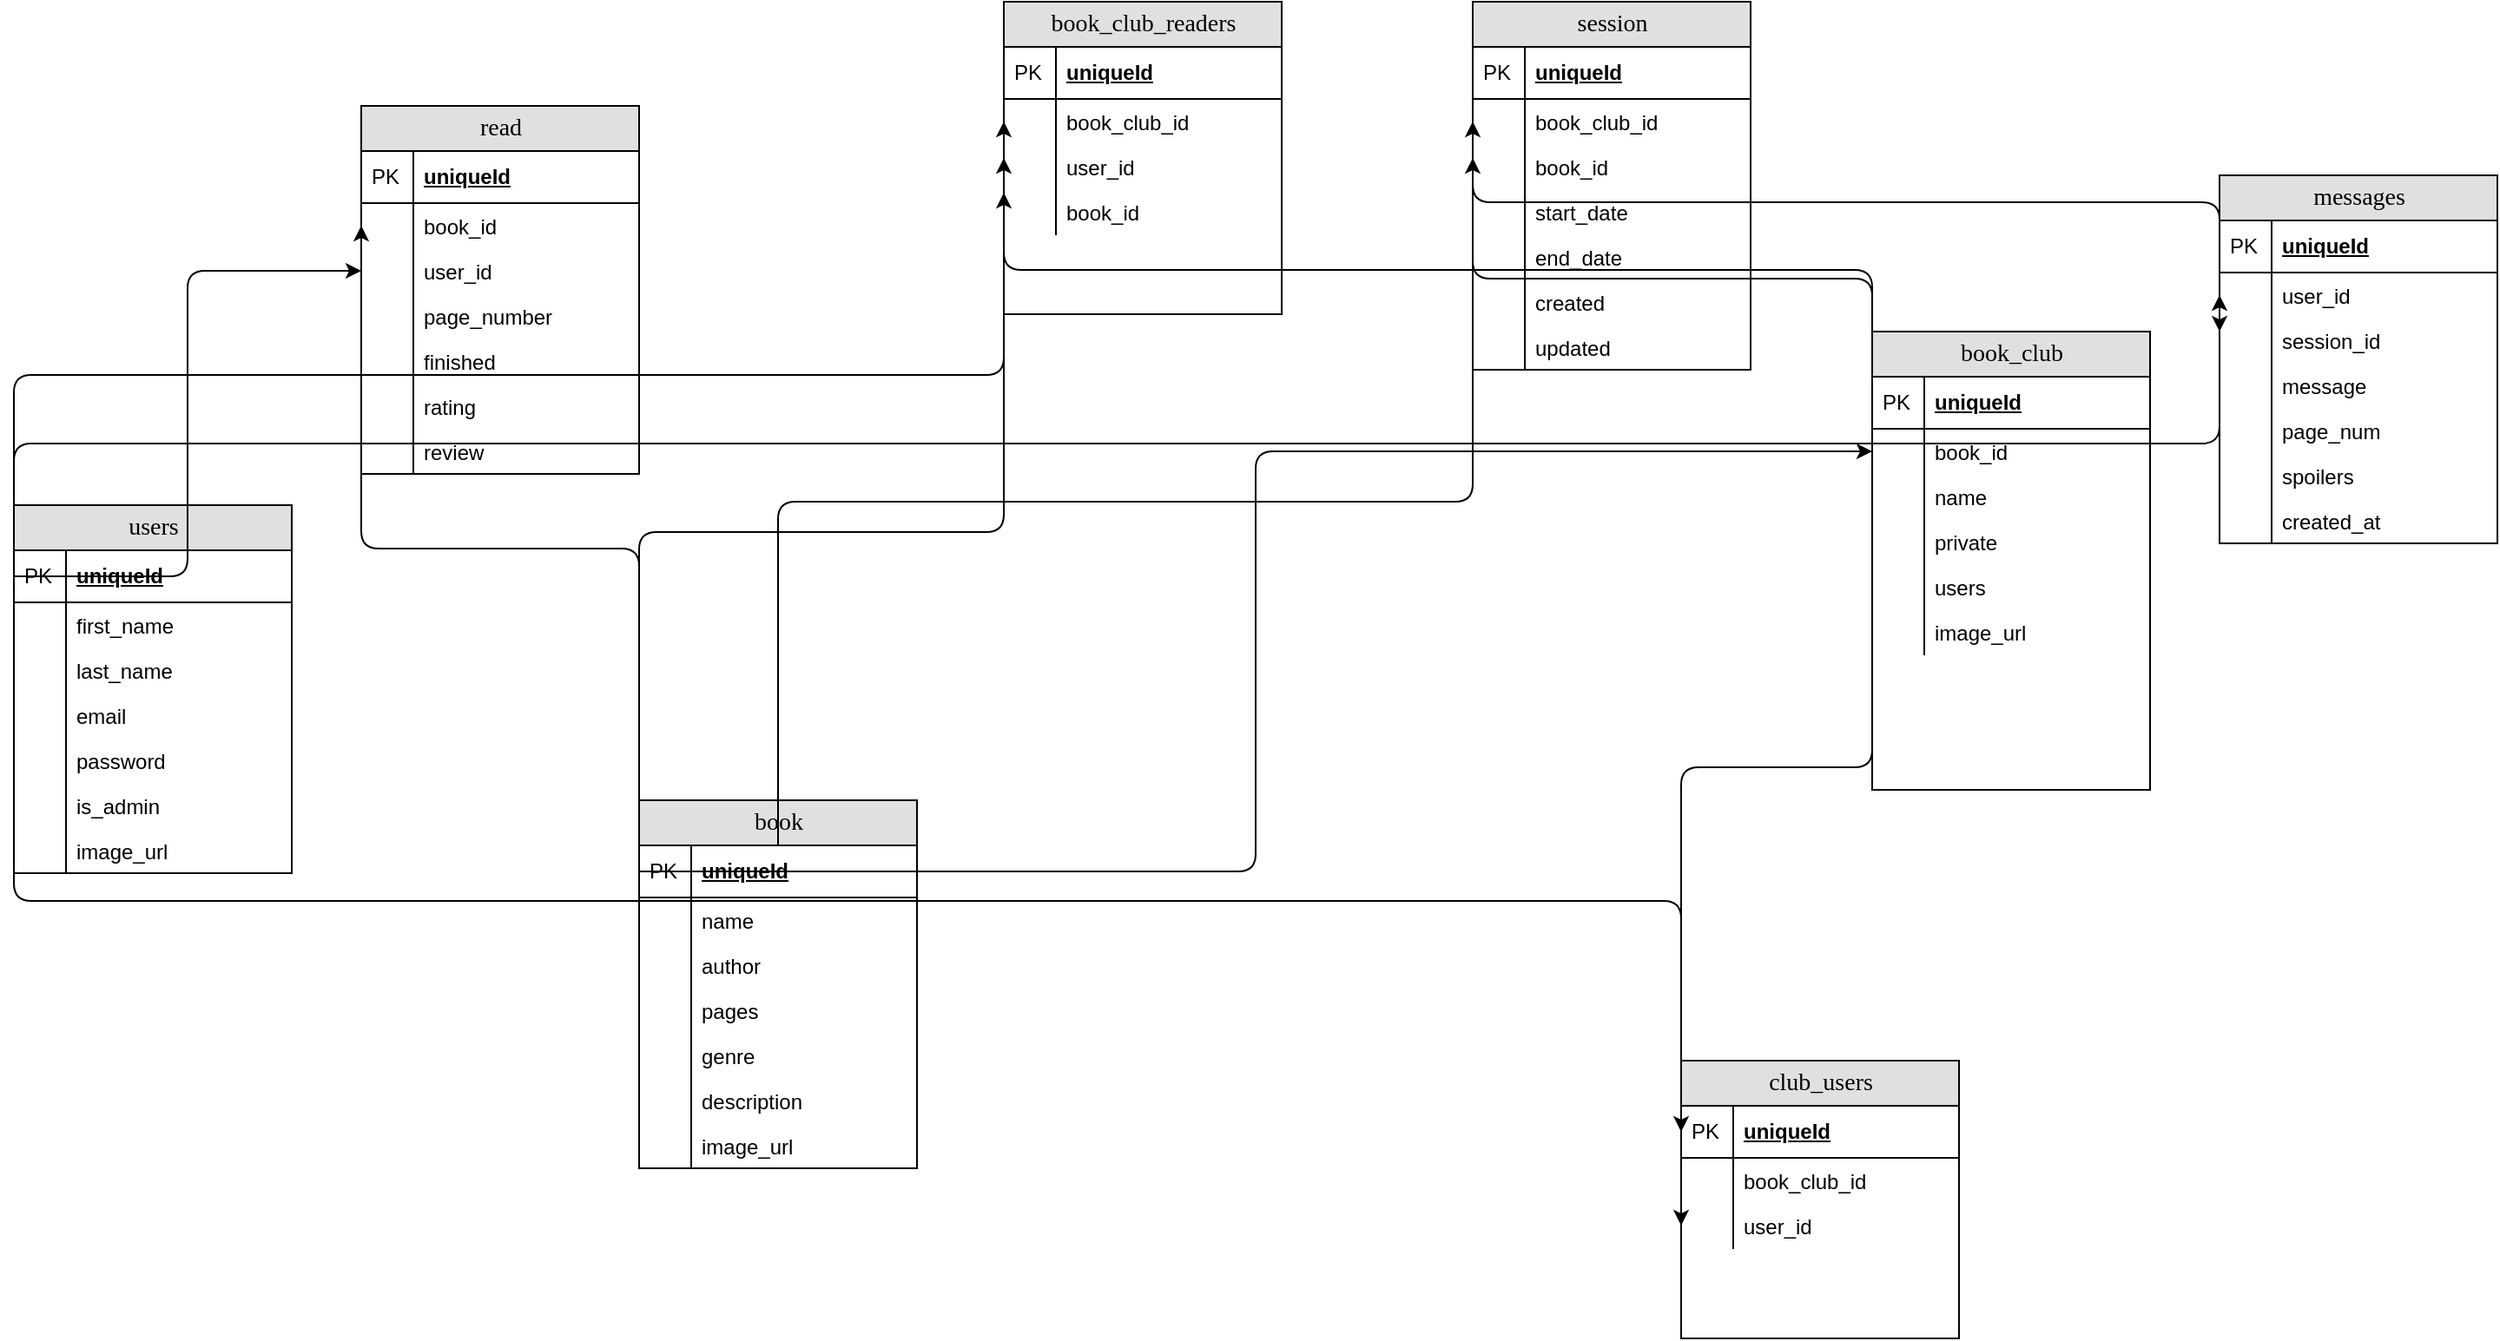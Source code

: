 <mxfile version="14.3.0" type="device"><diagram name="Page-1" id="e56a1550-8fbb-45ad-956c-1786394a9013"><mxGraphModel dx="1561" dy="1359" grid="1" gridSize="10" guides="1" tooltips="1" connect="1" arrows="1" fold="1" page="1" pageScale="1" pageWidth="1100" pageHeight="850" background="#ffffff" math="0" shadow="0"><root><mxCell id="0"/><mxCell id="1" parent="0"/><mxCell id="xDoJ1D5nfONANP4V4X9T-1" value="users" style="swimlane;html=1;fontStyle=0;childLayout=stackLayout;horizontal=1;startSize=26;fillColor=#e0e0e0;horizontalStack=0;resizeParent=1;resizeLast=0;collapsible=1;marginBottom=0;swimlaneFillColor=#ffffff;align=center;rounded=0;shadow=0;comic=0;labelBackgroundColor=none;strokeWidth=1;fontFamily=Verdana;fontSize=14" parent="1" vertex="1"><mxGeometry x="50" y="-550" width="160" height="212" as="geometry"/></mxCell><mxCell id="xDoJ1D5nfONANP4V4X9T-2" value="uniqueId" style="shape=partialRectangle;top=0;left=0;right=0;bottom=1;html=1;align=left;verticalAlign=middle;fillColor=none;spacingLeft=34;spacingRight=4;whiteSpace=wrap;overflow=hidden;rotatable=0;points=[[0,0.5],[1,0.5]];portConstraint=eastwest;dropTarget=0;fontStyle=5;" parent="xDoJ1D5nfONANP4V4X9T-1" vertex="1"><mxGeometry y="26" width="160" height="30" as="geometry"/></mxCell><mxCell id="xDoJ1D5nfONANP4V4X9T-3" value="PK" style="shape=partialRectangle;top=0;left=0;bottom=0;html=1;fillColor=none;align=left;verticalAlign=middle;spacingLeft=4;spacingRight=4;whiteSpace=wrap;overflow=hidden;rotatable=0;points=[];portConstraint=eastwest;part=1;" parent="xDoJ1D5nfONANP4V4X9T-2" vertex="1" connectable="0"><mxGeometry width="30" height="30" as="geometry"/></mxCell><mxCell id="xDoJ1D5nfONANP4V4X9T-4" value="&lt;div&gt;first_name&lt;/div&gt;&lt;div&gt;&lt;br&gt;&lt;/div&gt;" style="shape=partialRectangle;top=0;left=0;right=0;bottom=0;html=1;align=left;verticalAlign=top;fillColor=none;spacingLeft=34;spacingRight=4;whiteSpace=wrap;overflow=hidden;rotatable=0;points=[[0,0.5],[1,0.5]];portConstraint=eastwest;dropTarget=0;" parent="xDoJ1D5nfONANP4V4X9T-1" vertex="1"><mxGeometry y="56" width="160" height="26" as="geometry"/></mxCell><mxCell id="xDoJ1D5nfONANP4V4X9T-5" value="" style="shape=partialRectangle;top=0;left=0;bottom=0;html=1;fillColor=none;align=left;verticalAlign=top;spacingLeft=4;spacingRight=4;whiteSpace=wrap;overflow=hidden;rotatable=0;points=[];portConstraint=eastwest;part=1;" parent="xDoJ1D5nfONANP4V4X9T-4" vertex="1" connectable="0"><mxGeometry width="30" height="26" as="geometry"/></mxCell><mxCell id="xDoJ1D5nfONANP4V4X9T-6" value="&lt;div&gt;last_name&lt;/div&gt;" style="shape=partialRectangle;top=0;left=0;right=0;bottom=0;html=1;align=left;verticalAlign=top;fillColor=none;spacingLeft=34;spacingRight=4;whiteSpace=wrap;overflow=hidden;rotatable=0;points=[[0,0.5],[1,0.5]];portConstraint=eastwest;dropTarget=0;" parent="xDoJ1D5nfONANP4V4X9T-1" vertex="1"><mxGeometry y="82" width="160" height="26" as="geometry"/></mxCell><mxCell id="xDoJ1D5nfONANP4V4X9T-7" value="" style="shape=partialRectangle;top=0;left=0;bottom=0;html=1;fillColor=none;align=left;verticalAlign=top;spacingLeft=4;spacingRight=4;whiteSpace=wrap;overflow=hidden;rotatable=0;points=[];portConstraint=eastwest;part=1;" parent="xDoJ1D5nfONANP4V4X9T-6" vertex="1" connectable="0"><mxGeometry width="30" height="26" as="geometry"/></mxCell><mxCell id="xDoJ1D5nfONANP4V4X9T-12" value="email" style="shape=partialRectangle;top=0;left=0;right=0;bottom=0;html=1;align=left;verticalAlign=top;fillColor=none;spacingLeft=34;spacingRight=4;whiteSpace=wrap;overflow=hidden;rotatable=0;points=[[0,0.5],[1,0.5]];portConstraint=eastwest;dropTarget=0;" parent="xDoJ1D5nfONANP4V4X9T-1" vertex="1"><mxGeometry y="108" width="160" height="26" as="geometry"/></mxCell><mxCell id="xDoJ1D5nfONANP4V4X9T-13" value="" style="shape=partialRectangle;top=0;left=0;bottom=0;html=1;fillColor=none;align=left;verticalAlign=top;spacingLeft=4;spacingRight=4;whiteSpace=wrap;overflow=hidden;rotatable=0;points=[];portConstraint=eastwest;part=1;" parent="xDoJ1D5nfONANP4V4X9T-12" vertex="1" connectable="0"><mxGeometry width="30" height="26" as="geometry"/></mxCell><mxCell id="xDoJ1D5nfONANP4V4X9T-8" value="password" style="shape=partialRectangle;top=0;left=0;right=0;bottom=0;html=1;align=left;verticalAlign=top;fillColor=none;spacingLeft=34;spacingRight=4;whiteSpace=wrap;overflow=hidden;rotatable=0;points=[[0,0.5],[1,0.5]];portConstraint=eastwest;dropTarget=0;" parent="xDoJ1D5nfONANP4V4X9T-1" vertex="1"><mxGeometry y="134" width="160" height="26" as="geometry"/></mxCell><mxCell id="xDoJ1D5nfONANP4V4X9T-9" value="" style="shape=partialRectangle;top=0;left=0;bottom=0;html=1;fillColor=none;align=left;verticalAlign=top;spacingLeft=4;spacingRight=4;whiteSpace=wrap;overflow=hidden;rotatable=0;points=[];portConstraint=eastwest;part=1;" parent="xDoJ1D5nfONANP4V4X9T-8" vertex="1" connectable="0"><mxGeometry width="30" height="26" as="geometry"/></mxCell><mxCell id="W7rgoxHHHJuveklzbQjT-36" value="&lt;div&gt;is_admin&lt;/div&gt;" style="shape=partialRectangle;top=0;left=0;right=0;bottom=0;html=1;align=left;verticalAlign=top;fillColor=none;spacingLeft=34;spacingRight=4;whiteSpace=wrap;overflow=hidden;rotatable=0;points=[[0,0.5],[1,0.5]];portConstraint=eastwest;dropTarget=0;" parent="xDoJ1D5nfONANP4V4X9T-1" vertex="1"><mxGeometry y="160" width="160" height="26" as="geometry"/></mxCell><mxCell id="W7rgoxHHHJuveklzbQjT-37" value="" style="shape=partialRectangle;top=0;left=0;bottom=0;html=1;fillColor=none;align=left;verticalAlign=top;spacingLeft=4;spacingRight=4;whiteSpace=wrap;overflow=hidden;rotatable=0;points=[];portConstraint=eastwest;part=1;" parent="W7rgoxHHHJuveklzbQjT-36" connectable="0" vertex="1"><mxGeometry width="30" height="26" as="geometry"/></mxCell><mxCell id="4sJH0-fEYmUfjwTLmknK-36" value="image_url" style="shape=partialRectangle;top=0;left=0;right=0;bottom=0;html=1;align=left;verticalAlign=top;fillColor=none;spacingLeft=34;spacingRight=4;whiteSpace=wrap;overflow=hidden;rotatable=0;points=[[0,0.5],[1,0.5]];portConstraint=eastwest;dropTarget=0;" vertex="1" parent="xDoJ1D5nfONANP4V4X9T-1"><mxGeometry y="186" width="160" height="26" as="geometry"/></mxCell><mxCell id="4sJH0-fEYmUfjwTLmknK-37" value="" style="shape=partialRectangle;top=0;left=0;bottom=0;html=1;fillColor=none;align=left;verticalAlign=top;spacingLeft=4;spacingRight=4;whiteSpace=wrap;overflow=hidden;rotatable=0;points=[];portConstraint=eastwest;part=1;" connectable="0" vertex="1" parent="4sJH0-fEYmUfjwTLmknK-36"><mxGeometry width="30" height="26" as="geometry"/></mxCell><mxCell id="v3wnso0GARJWc8t1n70T-2" value="book" style="swimlane;html=1;fontStyle=0;childLayout=stackLayout;horizontal=1;startSize=26;fillColor=#e0e0e0;horizontalStack=0;resizeParent=1;resizeLast=0;collapsible=1;marginBottom=0;swimlaneFillColor=#ffffff;align=center;rounded=0;shadow=0;comic=0;labelBackgroundColor=none;strokeWidth=1;fontFamily=Verdana;fontSize=14" parent="1" vertex="1"><mxGeometry x="410" y="-380" width="160" height="212" as="geometry"/></mxCell><mxCell id="v3wnso0GARJWc8t1n70T-3" value="uniqueId" style="shape=partialRectangle;top=0;left=0;right=0;bottom=1;html=1;align=left;verticalAlign=middle;fillColor=none;spacingLeft=34;spacingRight=4;whiteSpace=wrap;overflow=hidden;rotatable=0;points=[[0,0.5],[1,0.5]];portConstraint=eastwest;dropTarget=0;fontStyle=5;" parent="v3wnso0GARJWc8t1n70T-2" vertex="1"><mxGeometry y="26" width="160" height="30" as="geometry"/></mxCell><mxCell id="v3wnso0GARJWc8t1n70T-4" value="PK" style="shape=partialRectangle;top=0;left=0;bottom=0;html=1;fillColor=none;align=left;verticalAlign=middle;spacingLeft=4;spacingRight=4;whiteSpace=wrap;overflow=hidden;rotatable=0;points=[];portConstraint=eastwest;part=1;" parent="v3wnso0GARJWc8t1n70T-3" vertex="1" connectable="0"><mxGeometry width="30" height="30" as="geometry"/></mxCell><mxCell id="v3wnso0GARJWc8t1n70T-5" value="name" style="shape=partialRectangle;top=0;left=0;right=0;bottom=0;html=1;align=left;verticalAlign=top;fillColor=none;spacingLeft=34;spacingRight=4;whiteSpace=wrap;overflow=hidden;rotatable=0;points=[[0,0.5],[1,0.5]];portConstraint=eastwest;dropTarget=0;" parent="v3wnso0GARJWc8t1n70T-2" vertex="1"><mxGeometry y="56" width="160" height="26" as="geometry"/></mxCell><mxCell id="v3wnso0GARJWc8t1n70T-6" value="" style="shape=partialRectangle;top=0;left=0;bottom=0;html=1;fillColor=none;align=left;verticalAlign=top;spacingLeft=4;spacingRight=4;whiteSpace=wrap;overflow=hidden;rotatable=0;points=[];portConstraint=eastwest;part=1;" parent="v3wnso0GARJWc8t1n70T-5" vertex="1" connectable="0"><mxGeometry width="30" height="26" as="geometry"/></mxCell><mxCell id="v3wnso0GARJWc8t1n70T-7" value="author" style="shape=partialRectangle;top=0;left=0;right=0;bottom=0;html=1;align=left;verticalAlign=top;fillColor=none;spacingLeft=34;spacingRight=4;whiteSpace=wrap;overflow=hidden;rotatable=0;points=[[0,0.5],[1,0.5]];portConstraint=eastwest;dropTarget=0;" parent="v3wnso0GARJWc8t1n70T-2" vertex="1"><mxGeometry y="82" width="160" height="26" as="geometry"/></mxCell><mxCell id="v3wnso0GARJWc8t1n70T-8" value="" style="shape=partialRectangle;top=0;left=0;bottom=0;html=1;fillColor=none;align=left;verticalAlign=top;spacingLeft=4;spacingRight=4;whiteSpace=wrap;overflow=hidden;rotatable=0;points=[];portConstraint=eastwest;part=1;" parent="v3wnso0GARJWc8t1n70T-7" vertex="1" connectable="0"><mxGeometry width="30" height="26" as="geometry"/></mxCell><mxCell id="v3wnso0GARJWc8t1n70T-9" value="pages" style="shape=partialRectangle;top=0;left=0;right=0;bottom=0;html=1;align=left;verticalAlign=top;fillColor=none;spacingLeft=34;spacingRight=4;whiteSpace=wrap;overflow=hidden;rotatable=0;points=[[0,0.5],[1,0.5]];portConstraint=eastwest;dropTarget=0;" parent="v3wnso0GARJWc8t1n70T-2" vertex="1"><mxGeometry y="108" width="160" height="26" as="geometry"/></mxCell><mxCell id="v3wnso0GARJWc8t1n70T-10" value="" style="shape=partialRectangle;top=0;left=0;bottom=0;html=1;fillColor=none;align=left;verticalAlign=top;spacingLeft=4;spacingRight=4;whiteSpace=wrap;overflow=hidden;rotatable=0;points=[];portConstraint=eastwest;part=1;" parent="v3wnso0GARJWc8t1n70T-9" vertex="1" connectable="0"><mxGeometry width="30" height="26" as="geometry"/></mxCell><mxCell id="v3wnso0GARJWc8t1n70T-11" value="genre" style="shape=partialRectangle;top=0;left=0;right=0;bottom=0;html=1;align=left;verticalAlign=top;fillColor=none;spacingLeft=34;spacingRight=4;whiteSpace=wrap;overflow=hidden;rotatable=0;points=[[0,0.5],[1,0.5]];portConstraint=eastwest;dropTarget=0;" parent="v3wnso0GARJWc8t1n70T-2" vertex="1"><mxGeometry y="134" width="160" height="26" as="geometry"/></mxCell><mxCell id="v3wnso0GARJWc8t1n70T-12" value="" style="shape=partialRectangle;top=0;left=0;bottom=0;html=1;fillColor=none;align=left;verticalAlign=top;spacingLeft=4;spacingRight=4;whiteSpace=wrap;overflow=hidden;rotatable=0;points=[];portConstraint=eastwest;part=1;" parent="v3wnso0GARJWc8t1n70T-11" vertex="1" connectable="0"><mxGeometry width="30" height="26" as="geometry"/></mxCell><mxCell id="qH7fTuSjP4ot6QzczBTP-19" value="description" style="shape=partialRectangle;top=0;left=0;right=0;bottom=0;html=1;align=left;verticalAlign=top;fillColor=none;spacingLeft=34;spacingRight=4;whiteSpace=wrap;overflow=hidden;rotatable=0;points=[[0,0.5],[1,0.5]];portConstraint=eastwest;dropTarget=0;" parent="v3wnso0GARJWc8t1n70T-2" vertex="1"><mxGeometry y="160" width="160" height="26" as="geometry"/></mxCell><mxCell id="qH7fTuSjP4ot6QzczBTP-20" value="" style="shape=partialRectangle;top=0;left=0;bottom=0;html=1;fillColor=none;align=left;verticalAlign=top;spacingLeft=4;spacingRight=4;whiteSpace=wrap;overflow=hidden;rotatable=0;points=[];portConstraint=eastwest;part=1;" parent="qH7fTuSjP4ot6QzczBTP-19" vertex="1" connectable="0"><mxGeometry width="30" height="26" as="geometry"/></mxCell><mxCell id="4sJH0-fEYmUfjwTLmknK-32" value="image_url" style="shape=partialRectangle;top=0;left=0;right=0;bottom=0;html=1;align=left;verticalAlign=top;fillColor=none;spacingLeft=34;spacingRight=4;whiteSpace=wrap;overflow=hidden;rotatable=0;points=[[0,0.5],[1,0.5]];portConstraint=eastwest;dropTarget=0;" vertex="1" parent="v3wnso0GARJWc8t1n70T-2"><mxGeometry y="186" width="160" height="26" as="geometry"/></mxCell><mxCell id="4sJH0-fEYmUfjwTLmknK-33" value="" style="shape=partialRectangle;top=0;left=0;bottom=0;html=1;fillColor=none;align=left;verticalAlign=top;spacingLeft=4;spacingRight=4;whiteSpace=wrap;overflow=hidden;rotatable=0;points=[];portConstraint=eastwest;part=1;" vertex="1" connectable="0" parent="4sJH0-fEYmUfjwTLmknK-32"><mxGeometry width="30" height="26" as="geometry"/></mxCell><mxCell id="v3wnso0GARJWc8t1n70T-15" value="book_club" style="swimlane;html=1;fontStyle=0;childLayout=stackLayout;horizontal=1;startSize=26;fillColor=#e0e0e0;horizontalStack=0;resizeParent=1;resizeLast=0;collapsible=1;marginBottom=0;swimlaneFillColor=#ffffff;align=center;rounded=0;shadow=0;comic=0;labelBackgroundColor=none;strokeWidth=1;fontFamily=Verdana;fontSize=14" parent="1" vertex="1"><mxGeometry x="1120" y="-650" width="160" height="264" as="geometry"/></mxCell><mxCell id="v3wnso0GARJWc8t1n70T-16" value="uniqueId" style="shape=partialRectangle;top=0;left=0;right=0;bottom=1;html=1;align=left;verticalAlign=middle;fillColor=none;spacingLeft=34;spacingRight=4;whiteSpace=wrap;overflow=hidden;rotatable=0;points=[[0,0.5],[1,0.5]];portConstraint=eastwest;dropTarget=0;fontStyle=5;" parent="v3wnso0GARJWc8t1n70T-15" vertex="1"><mxGeometry y="26" width="160" height="30" as="geometry"/></mxCell><mxCell id="v3wnso0GARJWc8t1n70T-17" value="PK" style="shape=partialRectangle;top=0;left=0;bottom=0;html=1;fillColor=none;align=left;verticalAlign=middle;spacingLeft=4;spacingRight=4;whiteSpace=wrap;overflow=hidden;rotatable=0;points=[];portConstraint=eastwest;part=1;" parent="v3wnso0GARJWc8t1n70T-16" vertex="1" connectable="0"><mxGeometry width="30" height="30" as="geometry"/></mxCell><mxCell id="v3wnso0GARJWc8t1n70T-18" value="book_id" style="shape=partialRectangle;top=0;left=0;right=0;bottom=0;html=1;align=left;verticalAlign=top;fillColor=none;spacingLeft=34;spacingRight=4;whiteSpace=wrap;overflow=hidden;rotatable=0;points=[[0,0.5],[1,0.5]];portConstraint=eastwest;dropTarget=0;" parent="v3wnso0GARJWc8t1n70T-15" vertex="1"><mxGeometry y="56" width="160" height="26" as="geometry"/></mxCell><mxCell id="v3wnso0GARJWc8t1n70T-19" value="" style="shape=partialRectangle;top=0;left=0;bottom=0;html=1;fillColor=none;align=left;verticalAlign=top;spacingLeft=4;spacingRight=4;whiteSpace=wrap;overflow=hidden;rotatable=0;points=[];portConstraint=eastwest;part=1;" parent="v3wnso0GARJWc8t1n70T-18" vertex="1" connectable="0"><mxGeometry width="30" height="26" as="geometry"/></mxCell><mxCell id="v3wnso0GARJWc8t1n70T-20" value="&lt;div&gt;name&lt;/div&gt;" style="shape=partialRectangle;top=0;left=0;right=0;bottom=0;html=1;align=left;verticalAlign=top;fillColor=none;spacingLeft=34;spacingRight=4;whiteSpace=wrap;overflow=hidden;rotatable=0;points=[[0,0.5],[1,0.5]];portConstraint=eastwest;dropTarget=0;" parent="v3wnso0GARJWc8t1n70T-15" vertex="1"><mxGeometry y="82" width="160" height="26" as="geometry"/></mxCell><mxCell id="v3wnso0GARJWc8t1n70T-21" value="" style="shape=partialRectangle;top=0;left=0;bottom=0;html=1;fillColor=none;align=left;verticalAlign=top;spacingLeft=4;spacingRight=4;whiteSpace=wrap;overflow=hidden;rotatable=0;points=[];portConstraint=eastwest;part=1;" parent="v3wnso0GARJWc8t1n70T-20" vertex="1" connectable="0"><mxGeometry width="30" height="26" as="geometry"/></mxCell><mxCell id="qH7fTuSjP4ot6QzczBTP-1" value="private" style="shape=partialRectangle;top=0;left=0;right=0;bottom=0;html=1;align=left;verticalAlign=top;fillColor=none;spacingLeft=34;spacingRight=4;whiteSpace=wrap;overflow=hidden;rotatable=0;points=[[0,0.5],[1,0.5]];portConstraint=eastwest;dropTarget=0;" parent="v3wnso0GARJWc8t1n70T-15" vertex="1"><mxGeometry y="108" width="160" height="26" as="geometry"/></mxCell><mxCell id="qH7fTuSjP4ot6QzczBTP-2" value="" style="shape=partialRectangle;top=0;left=0;bottom=0;html=1;fillColor=none;align=left;verticalAlign=top;spacingLeft=4;spacingRight=4;whiteSpace=wrap;overflow=hidden;rotatable=0;points=[];portConstraint=eastwest;part=1;" parent="qH7fTuSjP4ot6QzczBTP-1" vertex="1" connectable="0"><mxGeometry width="30" height="26" as="geometry"/></mxCell><mxCell id="qH7fTuSjP4ot6QzczBTP-3" value="users" style="shape=partialRectangle;top=0;left=0;right=0;bottom=0;html=1;align=left;verticalAlign=top;fillColor=none;spacingLeft=34;spacingRight=4;whiteSpace=wrap;overflow=hidden;rotatable=0;points=[[0,0.5],[1,0.5]];portConstraint=eastwest;dropTarget=0;" parent="v3wnso0GARJWc8t1n70T-15" vertex="1"><mxGeometry y="134" width="160" height="26" as="geometry"/></mxCell><mxCell id="qH7fTuSjP4ot6QzczBTP-4" value="" style="shape=partialRectangle;top=0;left=0;bottom=0;html=1;fillColor=none;align=left;verticalAlign=top;spacingLeft=4;spacingRight=4;whiteSpace=wrap;overflow=hidden;rotatable=0;points=[];portConstraint=eastwest;part=1;" parent="qH7fTuSjP4ot6QzczBTP-3" vertex="1" connectable="0"><mxGeometry width="30" height="26" as="geometry"/></mxCell><mxCell id="4sJH0-fEYmUfjwTLmknK-34" value="image_url" style="shape=partialRectangle;top=0;left=0;right=0;bottom=0;html=1;align=left;verticalAlign=top;fillColor=none;spacingLeft=34;spacingRight=4;whiteSpace=wrap;overflow=hidden;rotatable=0;points=[[0,0.5],[1,0.5]];portConstraint=eastwest;dropTarget=0;" vertex="1" parent="v3wnso0GARJWc8t1n70T-15"><mxGeometry y="160" width="160" height="26" as="geometry"/></mxCell><mxCell id="4sJH0-fEYmUfjwTLmknK-35" value="" style="shape=partialRectangle;top=0;left=0;bottom=0;html=1;fillColor=none;align=left;verticalAlign=top;spacingLeft=4;spacingRight=4;whiteSpace=wrap;overflow=hidden;rotatable=0;points=[];portConstraint=eastwest;part=1;" vertex="1" connectable="0" parent="4sJH0-fEYmUfjwTLmknK-34"><mxGeometry width="30" height="26" as="geometry"/></mxCell><mxCell id="v3wnso0GARJWc8t1n70T-30" value="" style="edgeStyle=elbowEdgeStyle;elbow=horizontal;endArrow=classic;html=1;exitX=0;exitY=0.5;exitDx=0;exitDy=0;entryX=0;entryY=0.5;entryDx=0;entryDy=0;" parent="1" source="v3wnso0GARJWc8t1n70T-3" target="v3wnso0GARJWc8t1n70T-18" edge="1"><mxGeometry width="50" height="50" relative="1" as="geometry"><mxPoint x="500" y="-170" as="sourcePoint"/><mxPoint x="550" y="-220" as="targetPoint"/></mxGeometry></mxCell><mxCell id="v3wnso0GARJWc8t1n70T-33" value="read" style="swimlane;html=1;fontStyle=0;childLayout=stackLayout;horizontal=1;startSize=26;fillColor=#e0e0e0;horizontalStack=0;resizeParent=1;resizeLast=0;collapsible=1;marginBottom=0;swimlaneFillColor=#ffffff;align=center;rounded=0;shadow=0;comic=0;labelBackgroundColor=none;strokeWidth=1;fontFamily=Verdana;fontSize=14" parent="1" vertex="1"><mxGeometry x="250" y="-780" width="160" height="212" as="geometry"/></mxCell><mxCell id="v3wnso0GARJWc8t1n70T-34" value="uniqueId" style="shape=partialRectangle;top=0;left=0;right=0;bottom=1;html=1;align=left;verticalAlign=middle;fillColor=none;spacingLeft=34;spacingRight=4;whiteSpace=wrap;overflow=hidden;rotatable=0;points=[[0,0.5],[1,0.5]];portConstraint=eastwest;dropTarget=0;fontStyle=5;" parent="v3wnso0GARJWc8t1n70T-33" vertex="1"><mxGeometry y="26" width="160" height="30" as="geometry"/></mxCell><mxCell id="v3wnso0GARJWc8t1n70T-35" value="PK" style="shape=partialRectangle;top=0;left=0;bottom=0;html=1;fillColor=none;align=left;verticalAlign=middle;spacingLeft=4;spacingRight=4;whiteSpace=wrap;overflow=hidden;rotatable=0;points=[];portConstraint=eastwest;part=1;" parent="v3wnso0GARJWc8t1n70T-34" vertex="1" connectable="0"><mxGeometry width="30" height="30" as="geometry"/></mxCell><mxCell id="v3wnso0GARJWc8t1n70T-36" value="book_id" style="shape=partialRectangle;top=0;left=0;right=0;bottom=0;html=1;align=left;verticalAlign=top;fillColor=none;spacingLeft=34;spacingRight=4;whiteSpace=wrap;overflow=hidden;rotatable=0;points=[[0,0.5],[1,0.5]];portConstraint=eastwest;dropTarget=0;" parent="v3wnso0GARJWc8t1n70T-33" vertex="1"><mxGeometry y="56" width="160" height="26" as="geometry"/></mxCell><mxCell id="v3wnso0GARJWc8t1n70T-37" value="" style="shape=partialRectangle;top=0;left=0;bottom=0;html=1;fillColor=none;align=left;verticalAlign=top;spacingLeft=4;spacingRight=4;whiteSpace=wrap;overflow=hidden;rotatable=0;points=[];portConstraint=eastwest;part=1;" parent="v3wnso0GARJWc8t1n70T-36" vertex="1" connectable="0"><mxGeometry width="30" height="26" as="geometry"/></mxCell><mxCell id="v3wnso0GARJWc8t1n70T-38" value="user_id" style="shape=partialRectangle;top=0;left=0;right=0;bottom=0;html=1;align=left;verticalAlign=top;fillColor=none;spacingLeft=34;spacingRight=4;whiteSpace=wrap;overflow=hidden;rotatable=0;points=[[0,0.5],[1,0.5]];portConstraint=eastwest;dropTarget=0;" parent="v3wnso0GARJWc8t1n70T-33" vertex="1"><mxGeometry y="82" width="160" height="26" as="geometry"/></mxCell><mxCell id="v3wnso0GARJWc8t1n70T-39" value="" style="shape=partialRectangle;top=0;left=0;bottom=0;html=1;fillColor=none;align=left;verticalAlign=top;spacingLeft=4;spacingRight=4;whiteSpace=wrap;overflow=hidden;rotatable=0;points=[];portConstraint=eastwest;part=1;" parent="v3wnso0GARJWc8t1n70T-38" vertex="1" connectable="0"><mxGeometry width="30" height="26" as="geometry"/></mxCell><mxCell id="v3wnso0GARJWc8t1n70T-45" value="page_number" style="shape=partialRectangle;top=0;left=0;right=0;bottom=0;html=1;align=left;verticalAlign=top;fillColor=none;spacingLeft=34;spacingRight=4;whiteSpace=wrap;overflow=hidden;rotatable=0;points=[[0,0.5],[1,0.5]];portConstraint=eastwest;dropTarget=0;" parent="v3wnso0GARJWc8t1n70T-33" vertex="1"><mxGeometry y="108" width="160" height="26" as="geometry"/></mxCell><mxCell id="v3wnso0GARJWc8t1n70T-46" value="" style="shape=partialRectangle;top=0;left=0;bottom=0;html=1;fillColor=none;align=left;verticalAlign=top;spacingLeft=4;spacingRight=4;whiteSpace=wrap;overflow=hidden;rotatable=0;points=[];portConstraint=eastwest;part=1;" parent="v3wnso0GARJWc8t1n70T-45" vertex="1" connectable="0"><mxGeometry width="30" height="26" as="geometry"/></mxCell><mxCell id="dh00E2v-mpXnNx_ts85i-1" value="finished" style="shape=partialRectangle;top=0;left=0;right=0;bottom=0;html=1;align=left;verticalAlign=top;fillColor=none;spacingLeft=34;spacingRight=4;whiteSpace=wrap;overflow=hidden;rotatable=0;points=[[0,0.5],[1,0.5]];portConstraint=eastwest;dropTarget=0;" parent="v3wnso0GARJWc8t1n70T-33" vertex="1"><mxGeometry y="134" width="160" height="26" as="geometry"/></mxCell><mxCell id="dh00E2v-mpXnNx_ts85i-2" value="" style="shape=partialRectangle;top=0;left=0;bottom=0;html=1;fillColor=none;align=left;verticalAlign=top;spacingLeft=4;spacingRight=4;whiteSpace=wrap;overflow=hidden;rotatable=0;points=[];portConstraint=eastwest;part=1;" parent="dh00E2v-mpXnNx_ts85i-1" vertex="1" connectable="0"><mxGeometry width="30" height="26" as="geometry"/></mxCell><mxCell id="qH7fTuSjP4ot6QzczBTP-21" value="rating" style="shape=partialRectangle;top=0;left=0;right=0;bottom=0;html=1;align=left;verticalAlign=top;fillColor=none;spacingLeft=34;spacingRight=4;whiteSpace=wrap;overflow=hidden;rotatable=0;points=[[0,0.5],[1,0.5]];portConstraint=eastwest;dropTarget=0;" parent="v3wnso0GARJWc8t1n70T-33" vertex="1"><mxGeometry y="160" width="160" height="26" as="geometry"/></mxCell><mxCell id="qH7fTuSjP4ot6QzczBTP-22" value="" style="shape=partialRectangle;top=0;left=0;bottom=0;html=1;fillColor=none;align=left;verticalAlign=top;spacingLeft=4;spacingRight=4;whiteSpace=wrap;overflow=hidden;rotatable=0;points=[];portConstraint=eastwest;part=1;" parent="qH7fTuSjP4ot6QzczBTP-21" vertex="1" connectable="0"><mxGeometry width="30" height="26" as="geometry"/></mxCell><mxCell id="4sJH0-fEYmUfjwTLmknK-1" value="review" style="shape=partialRectangle;top=0;left=0;right=0;bottom=0;html=1;align=left;verticalAlign=top;fillColor=none;spacingLeft=34;spacingRight=4;whiteSpace=wrap;overflow=hidden;rotatable=0;points=[[0,0.5],[1,0.5]];portConstraint=eastwest;dropTarget=0;" vertex="1" parent="v3wnso0GARJWc8t1n70T-33"><mxGeometry y="186" width="160" height="26" as="geometry"/></mxCell><mxCell id="4sJH0-fEYmUfjwTLmknK-2" value="" style="shape=partialRectangle;top=0;left=0;bottom=0;html=1;fillColor=none;align=left;verticalAlign=top;spacingLeft=4;spacingRight=4;whiteSpace=wrap;overflow=hidden;rotatable=0;points=[];portConstraint=eastwest;part=1;" vertex="1" connectable="0" parent="4sJH0-fEYmUfjwTLmknK-1"><mxGeometry width="30" height="26" as="geometry"/></mxCell><mxCell id="v3wnso0GARJWc8t1n70T-44" value="" style="edgeStyle=elbowEdgeStyle;elbow=horizontal;endArrow=classic;html=1;exitX=0;exitY=0.5;exitDx=0;exitDy=0;entryX=0;entryY=0.5;entryDx=0;entryDy=0;" parent="1" source="v3wnso0GARJWc8t1n70T-3" target="v3wnso0GARJWc8t1n70T-36" edge="1"><mxGeometry width="50" height="50" relative="1" as="geometry"><mxPoint x="500" y="-180" as="sourcePoint"/><mxPoint x="550" y="-230" as="targetPoint"/></mxGeometry></mxCell><mxCell id="v3wnso0GARJWc8t1n70T-47" value="" style="edgeStyle=elbowEdgeStyle;elbow=horizontal;endArrow=classic;html=1;exitX=0;exitY=0.5;exitDx=0;exitDy=0;entryX=0;entryY=0.5;entryDx=0;entryDy=0;" parent="1" source="xDoJ1D5nfONANP4V4X9T-2" target="v3wnso0GARJWc8t1n70T-38" edge="1"><mxGeometry width="50" height="50" relative="1" as="geometry"><mxPoint x="500" y="-180" as="sourcePoint"/><mxPoint x="550" y="-230" as="targetPoint"/></mxGeometry></mxCell><mxCell id="qH7fTuSjP4ot6QzczBTP-6" value="club_users" style="swimlane;html=1;fontStyle=0;childLayout=stackLayout;horizontal=1;startSize=26;fillColor=#e0e0e0;horizontalStack=0;resizeParent=1;resizeLast=0;collapsible=1;marginBottom=0;swimlaneFillColor=#ffffff;align=center;rounded=0;shadow=0;comic=0;labelBackgroundColor=none;strokeWidth=1;fontFamily=Verdana;fontSize=14" parent="1" vertex="1"><mxGeometry x="1010" y="-230" width="160" height="160" as="geometry"/></mxCell><mxCell id="qH7fTuSjP4ot6QzczBTP-7" value="uniqueId" style="shape=partialRectangle;top=0;left=0;right=0;bottom=1;html=1;align=left;verticalAlign=middle;fillColor=none;spacingLeft=34;spacingRight=4;whiteSpace=wrap;overflow=hidden;rotatable=0;points=[[0,0.5],[1,0.5]];portConstraint=eastwest;dropTarget=0;fontStyle=5;" parent="qH7fTuSjP4ot6QzczBTP-6" vertex="1"><mxGeometry y="26" width="160" height="30" as="geometry"/></mxCell><mxCell id="qH7fTuSjP4ot6QzczBTP-8" value="PK" style="shape=partialRectangle;top=0;left=0;bottom=0;html=1;fillColor=none;align=left;verticalAlign=middle;spacingLeft=4;spacingRight=4;whiteSpace=wrap;overflow=hidden;rotatable=0;points=[];portConstraint=eastwest;part=1;" parent="qH7fTuSjP4ot6QzczBTP-7" vertex="1" connectable="0"><mxGeometry width="30" height="30" as="geometry"/></mxCell><mxCell id="qH7fTuSjP4ot6QzczBTP-9" value="book_club_id" style="shape=partialRectangle;top=0;left=0;right=0;bottom=0;html=1;align=left;verticalAlign=top;fillColor=none;spacingLeft=34;spacingRight=4;whiteSpace=wrap;overflow=hidden;rotatable=0;points=[[0,0.5],[1,0.5]];portConstraint=eastwest;dropTarget=0;" parent="qH7fTuSjP4ot6QzczBTP-6" vertex="1"><mxGeometry y="56" width="160" height="26" as="geometry"/></mxCell><mxCell id="qH7fTuSjP4ot6QzczBTP-10" value="" style="shape=partialRectangle;top=0;left=0;bottom=0;html=1;fillColor=none;align=left;verticalAlign=top;spacingLeft=4;spacingRight=4;whiteSpace=wrap;overflow=hidden;rotatable=0;points=[];portConstraint=eastwest;part=1;" parent="qH7fTuSjP4ot6QzczBTP-9" vertex="1" connectable="0"><mxGeometry width="30" height="26" as="geometry"/></mxCell><mxCell id="qH7fTuSjP4ot6QzczBTP-11" value="user_id" style="shape=partialRectangle;top=0;left=0;right=0;bottom=0;html=1;align=left;verticalAlign=top;fillColor=none;spacingLeft=34;spacingRight=4;whiteSpace=wrap;overflow=hidden;rotatable=0;points=[[0,0.5],[1,0.5]];portConstraint=eastwest;dropTarget=0;" parent="qH7fTuSjP4ot6QzczBTP-6" vertex="1"><mxGeometry y="82" width="160" height="26" as="geometry"/></mxCell><mxCell id="qH7fTuSjP4ot6QzczBTP-12" value="" style="shape=partialRectangle;top=0;left=0;bottom=0;html=1;fillColor=none;align=left;verticalAlign=top;spacingLeft=4;spacingRight=4;whiteSpace=wrap;overflow=hidden;rotatable=0;points=[];portConstraint=eastwest;part=1;" parent="qH7fTuSjP4ot6QzczBTP-11" vertex="1" connectable="0"><mxGeometry width="30" height="26" as="geometry"/></mxCell><mxCell id="qH7fTuSjP4ot6QzczBTP-17" value="" style="edgeStyle=elbowEdgeStyle;elbow=vertical;endArrow=classic;html=1;exitX=0;exitY=0.5;exitDx=0;exitDy=0;entryX=0;entryY=0.5;entryDx=0;entryDy=0;" parent="1" source="xDoJ1D5nfONANP4V4X9T-2" target="qH7fTuSjP4ot6QzczBTP-11" edge="1"><mxGeometry width="50" height="50" relative="1" as="geometry"><mxPoint x="770" y="-230" as="sourcePoint"/><mxPoint x="820" y="-280" as="targetPoint"/></mxGeometry></mxCell><mxCell id="qH7fTuSjP4ot6QzczBTP-18" value="" style="edgeStyle=elbowEdgeStyle;elbow=vertical;endArrow=classic;html=1;exitX=0;exitY=0.5;exitDx=0;exitDy=0;entryX=0;entryY=0.5;entryDx=0;entryDy=0;" parent="1" source="v3wnso0GARJWc8t1n70T-16" target="qH7fTuSjP4ot6QzczBTP-7" edge="1"><mxGeometry width="50" height="50" relative="1" as="geometry"><mxPoint x="770" y="-230" as="sourcePoint"/><mxPoint x="820" y="-280" as="targetPoint"/></mxGeometry></mxCell><mxCell id="qH7fTuSjP4ot6QzczBTP-27" value="session" style="swimlane;html=1;fontStyle=0;childLayout=stackLayout;horizontal=1;startSize=26;fillColor=#e0e0e0;horizontalStack=0;resizeParent=1;resizeLast=0;collapsible=1;marginBottom=0;swimlaneFillColor=#ffffff;align=center;rounded=0;shadow=0;comic=0;labelBackgroundColor=none;strokeWidth=1;fontFamily=Verdana;fontSize=14" parent="1" vertex="1"><mxGeometry x="890" y="-840" width="160" height="212" as="geometry"/></mxCell><mxCell id="qH7fTuSjP4ot6QzczBTP-28" value="uniqueId" style="shape=partialRectangle;top=0;left=0;right=0;bottom=1;html=1;align=left;verticalAlign=middle;fillColor=none;spacingLeft=34;spacingRight=4;whiteSpace=wrap;overflow=hidden;rotatable=0;points=[[0,0.5],[1,0.5]];portConstraint=eastwest;dropTarget=0;fontStyle=5;" parent="qH7fTuSjP4ot6QzczBTP-27" vertex="1"><mxGeometry y="26" width="160" height="30" as="geometry"/></mxCell><mxCell id="qH7fTuSjP4ot6QzczBTP-29" value="PK" style="shape=partialRectangle;top=0;left=0;bottom=0;html=1;fillColor=none;align=left;verticalAlign=middle;spacingLeft=4;spacingRight=4;whiteSpace=wrap;overflow=hidden;rotatable=0;points=[];portConstraint=eastwest;part=1;" parent="qH7fTuSjP4ot6QzczBTP-28" vertex="1" connectable="0"><mxGeometry width="30" height="30" as="geometry"/></mxCell><mxCell id="qH7fTuSjP4ot6QzczBTP-30" value="book_club_id" style="shape=partialRectangle;top=0;left=0;right=0;bottom=0;html=1;align=left;verticalAlign=top;fillColor=none;spacingLeft=34;spacingRight=4;whiteSpace=wrap;overflow=hidden;rotatable=0;points=[[0,0.5],[1,0.5]];portConstraint=eastwest;dropTarget=0;" parent="qH7fTuSjP4ot6QzczBTP-27" vertex="1"><mxGeometry y="56" width="160" height="26" as="geometry"/></mxCell><mxCell id="qH7fTuSjP4ot6QzczBTP-31" value="" style="shape=partialRectangle;top=0;left=0;bottom=0;html=1;fillColor=none;align=left;verticalAlign=top;spacingLeft=4;spacingRight=4;whiteSpace=wrap;overflow=hidden;rotatable=0;points=[];portConstraint=eastwest;part=1;" parent="qH7fTuSjP4ot6QzczBTP-30" vertex="1" connectable="0"><mxGeometry width="30" height="26" as="geometry"/></mxCell><mxCell id="qH7fTuSjP4ot6QzczBTP-32" value="book_id" style="shape=partialRectangle;top=0;left=0;right=0;bottom=0;html=1;align=left;verticalAlign=top;fillColor=none;spacingLeft=34;spacingRight=4;whiteSpace=wrap;overflow=hidden;rotatable=0;points=[[0,0.5],[1,0.5]];portConstraint=eastwest;dropTarget=0;" parent="qH7fTuSjP4ot6QzczBTP-27" vertex="1"><mxGeometry y="82" width="160" height="26" as="geometry"/></mxCell><mxCell id="qH7fTuSjP4ot6QzczBTP-33" value="" style="shape=partialRectangle;top=0;left=0;bottom=0;html=1;fillColor=none;align=left;verticalAlign=top;spacingLeft=4;spacingRight=4;whiteSpace=wrap;overflow=hidden;rotatable=0;points=[];portConstraint=eastwest;part=1;" parent="qH7fTuSjP4ot6QzczBTP-32" vertex="1" connectable="0"><mxGeometry width="30" height="26" as="geometry"/></mxCell><mxCell id="qH7fTuSjP4ot6QzczBTP-34" value="start_date" style="shape=partialRectangle;top=0;left=0;right=0;bottom=0;html=1;align=left;verticalAlign=top;fillColor=none;spacingLeft=34;spacingRight=4;whiteSpace=wrap;overflow=hidden;rotatable=0;points=[[0,0.5],[1,0.5]];portConstraint=eastwest;dropTarget=0;" parent="qH7fTuSjP4ot6QzczBTP-27" vertex="1"><mxGeometry y="108" width="160" height="26" as="geometry"/></mxCell><mxCell id="qH7fTuSjP4ot6QzczBTP-35" value="" style="shape=partialRectangle;top=0;left=0;bottom=0;html=1;fillColor=none;align=left;verticalAlign=top;spacingLeft=4;spacingRight=4;whiteSpace=wrap;overflow=hidden;rotatable=0;points=[];portConstraint=eastwest;part=1;" parent="qH7fTuSjP4ot6QzczBTP-34" vertex="1" connectable="0"><mxGeometry width="30" height="26" as="geometry"/></mxCell><mxCell id="qH7fTuSjP4ot6QzczBTP-36" value="end_date" style="shape=partialRectangle;top=0;left=0;right=0;bottom=0;html=1;align=left;verticalAlign=top;fillColor=none;spacingLeft=34;spacingRight=4;whiteSpace=wrap;overflow=hidden;rotatable=0;points=[[0,0.5],[1,0.5]];portConstraint=eastwest;dropTarget=0;" parent="qH7fTuSjP4ot6QzczBTP-27" vertex="1"><mxGeometry y="134" width="160" height="26" as="geometry"/></mxCell><mxCell id="qH7fTuSjP4ot6QzczBTP-37" value="" style="shape=partialRectangle;top=0;left=0;bottom=0;html=1;fillColor=none;align=left;verticalAlign=top;spacingLeft=4;spacingRight=4;whiteSpace=wrap;overflow=hidden;rotatable=0;points=[];portConstraint=eastwest;part=1;" parent="qH7fTuSjP4ot6QzczBTP-36" vertex="1" connectable="0"><mxGeometry width="30" height="26" as="geometry"/></mxCell><mxCell id="qH7fTuSjP4ot6QzczBTP-38" value="created" style="shape=partialRectangle;top=0;left=0;right=0;bottom=0;html=1;align=left;verticalAlign=top;fillColor=none;spacingLeft=34;spacingRight=4;whiteSpace=wrap;overflow=hidden;rotatable=0;points=[[0,0.5],[1,0.5]];portConstraint=eastwest;dropTarget=0;" parent="qH7fTuSjP4ot6QzczBTP-27" vertex="1"><mxGeometry y="160" width="160" height="26" as="geometry"/></mxCell><mxCell id="qH7fTuSjP4ot6QzczBTP-39" value="" style="shape=partialRectangle;top=0;left=0;bottom=0;html=1;fillColor=none;align=left;verticalAlign=top;spacingLeft=4;spacingRight=4;whiteSpace=wrap;overflow=hidden;rotatable=0;points=[];portConstraint=eastwest;part=1;" parent="qH7fTuSjP4ot6QzczBTP-38" vertex="1" connectable="0"><mxGeometry width="30" height="26" as="geometry"/></mxCell><mxCell id="qH7fTuSjP4ot6QzczBTP-40" value="updated" style="shape=partialRectangle;top=0;left=0;right=0;bottom=0;html=1;align=left;verticalAlign=top;fillColor=none;spacingLeft=34;spacingRight=4;whiteSpace=wrap;overflow=hidden;rotatable=0;points=[[0,0.5],[1,0.5]];portConstraint=eastwest;dropTarget=0;" parent="qH7fTuSjP4ot6QzczBTP-27" vertex="1"><mxGeometry y="186" width="160" height="26" as="geometry"/></mxCell><mxCell id="qH7fTuSjP4ot6QzczBTP-41" value="" style="shape=partialRectangle;top=0;left=0;bottom=0;html=1;fillColor=none;align=left;verticalAlign=top;spacingLeft=4;spacingRight=4;whiteSpace=wrap;overflow=hidden;rotatable=0;points=[];portConstraint=eastwest;part=1;" parent="qH7fTuSjP4ot6QzczBTP-40" vertex="1" connectable="0"><mxGeometry width="30" height="26" as="geometry"/></mxCell><mxCell id="qH7fTuSjP4ot6QzczBTP-42" value="" style="edgeStyle=elbowEdgeStyle;elbow=vertical;endArrow=classic;html=1;entryX=0;entryY=0.5;entryDx=0;entryDy=0;" parent="1" target="qH7fTuSjP4ot6QzczBTP-30" edge="1"><mxGeometry width="50" height="50" relative="1" as="geometry"><mxPoint x="1120" y="-590" as="sourcePoint"/><mxPoint x="820" y="-280" as="targetPoint"/></mxGeometry></mxCell><mxCell id="qH7fTuSjP4ot6QzczBTP-43" value="" style="edgeStyle=elbowEdgeStyle;elbow=vertical;endArrow=classic;html=1;" parent="1" source="v3wnso0GARJWc8t1n70T-3" edge="1"><mxGeometry width="50" height="50" relative="1" as="geometry"><mxPoint x="770" y="-230" as="sourcePoint"/><mxPoint x="890" y="-750" as="targetPoint"/></mxGeometry></mxCell><mxCell id="4sJH0-fEYmUfjwTLmknK-3" value="book_club_readers" style="swimlane;html=1;fontStyle=0;childLayout=stackLayout;horizontal=1;startSize=26;fillColor=#e0e0e0;horizontalStack=0;resizeParent=1;resizeLast=0;collapsible=1;marginBottom=0;swimlaneFillColor=#ffffff;align=center;rounded=0;shadow=0;comic=0;labelBackgroundColor=none;strokeWidth=1;fontFamily=Verdana;fontSize=14" vertex="1" parent="1"><mxGeometry x="620" y="-840" width="160" height="180" as="geometry"/></mxCell><mxCell id="4sJH0-fEYmUfjwTLmknK-4" value="uniqueId" style="shape=partialRectangle;top=0;left=0;right=0;bottom=1;html=1;align=left;verticalAlign=middle;fillColor=none;spacingLeft=34;spacingRight=4;whiteSpace=wrap;overflow=hidden;rotatable=0;points=[[0,0.5],[1,0.5]];portConstraint=eastwest;dropTarget=0;fontStyle=5;" vertex="1" parent="4sJH0-fEYmUfjwTLmknK-3"><mxGeometry y="26" width="160" height="30" as="geometry"/></mxCell><mxCell id="4sJH0-fEYmUfjwTLmknK-5" value="PK" style="shape=partialRectangle;top=0;left=0;bottom=0;html=1;fillColor=none;align=left;verticalAlign=middle;spacingLeft=4;spacingRight=4;whiteSpace=wrap;overflow=hidden;rotatable=0;points=[];portConstraint=eastwest;part=1;" vertex="1" connectable="0" parent="4sJH0-fEYmUfjwTLmknK-4"><mxGeometry width="30" height="30" as="geometry"/></mxCell><mxCell id="4sJH0-fEYmUfjwTLmknK-6" value="book_club_id" style="shape=partialRectangle;top=0;left=0;right=0;bottom=0;html=1;align=left;verticalAlign=top;fillColor=none;spacingLeft=34;spacingRight=4;whiteSpace=wrap;overflow=hidden;rotatable=0;points=[[0,0.5],[1,0.5]];portConstraint=eastwest;dropTarget=0;" vertex="1" parent="4sJH0-fEYmUfjwTLmknK-3"><mxGeometry y="56" width="160" height="26" as="geometry"/></mxCell><mxCell id="4sJH0-fEYmUfjwTLmknK-7" value="" style="shape=partialRectangle;top=0;left=0;bottom=0;html=1;fillColor=none;align=left;verticalAlign=top;spacingLeft=4;spacingRight=4;whiteSpace=wrap;overflow=hidden;rotatable=0;points=[];portConstraint=eastwest;part=1;" vertex="1" connectable="0" parent="4sJH0-fEYmUfjwTLmknK-6"><mxGeometry width="30" height="26" as="geometry"/></mxCell><mxCell id="4sJH0-fEYmUfjwTLmknK-8" value="user_id" style="shape=partialRectangle;top=0;left=0;right=0;bottom=0;html=1;align=left;verticalAlign=top;fillColor=none;spacingLeft=34;spacingRight=4;whiteSpace=wrap;overflow=hidden;rotatable=0;points=[[0,0.5],[1,0.5]];portConstraint=eastwest;dropTarget=0;" vertex="1" parent="4sJH0-fEYmUfjwTLmknK-3"><mxGeometry y="82" width="160" height="26" as="geometry"/></mxCell><mxCell id="4sJH0-fEYmUfjwTLmknK-9" value="" style="shape=partialRectangle;top=0;left=0;bottom=0;html=1;fillColor=none;align=left;verticalAlign=top;spacingLeft=4;spacingRight=4;whiteSpace=wrap;overflow=hidden;rotatable=0;points=[];portConstraint=eastwest;part=1;" vertex="1" connectable="0" parent="4sJH0-fEYmUfjwTLmknK-8"><mxGeometry width="30" height="26" as="geometry"/></mxCell><mxCell id="4sJH0-fEYmUfjwTLmknK-10" value="&lt;div&gt;book_id&lt;/div&gt;" style="shape=partialRectangle;top=0;left=0;right=0;bottom=0;html=1;align=left;verticalAlign=top;fillColor=none;spacingLeft=34;spacingRight=4;whiteSpace=wrap;overflow=hidden;rotatable=0;points=[[0,0.5],[1,0.5]];portConstraint=eastwest;dropTarget=0;" vertex="1" parent="4sJH0-fEYmUfjwTLmknK-3"><mxGeometry y="108" width="160" height="26" as="geometry"/></mxCell><mxCell id="4sJH0-fEYmUfjwTLmknK-11" value="" style="shape=partialRectangle;top=0;left=0;bottom=0;html=1;fillColor=none;align=left;verticalAlign=top;spacingLeft=4;spacingRight=4;whiteSpace=wrap;overflow=hidden;rotatable=0;points=[];portConstraint=eastwest;part=1;" vertex="1" connectable="0" parent="4sJH0-fEYmUfjwTLmknK-10"><mxGeometry width="30" height="26" as="geometry"/></mxCell><mxCell id="4sJH0-fEYmUfjwTLmknK-12" value="" style="edgeStyle=elbowEdgeStyle;elbow=vertical;endArrow=classic;html=1;entryX=0;entryY=0.5;entryDx=0;entryDy=0;" edge="1" parent="1" target="4sJH0-fEYmUfjwTLmknK-6"><mxGeometry width="50" height="50" relative="1" as="geometry"><mxPoint x="1120" y="-600" as="sourcePoint"/><mxPoint x="630" y="-690" as="targetPoint"/></mxGeometry></mxCell><mxCell id="4sJH0-fEYmUfjwTLmknK-13" value="" style="edgeStyle=elbowEdgeStyle;elbow=vertical;endArrow=classic;html=1;" edge="1" parent="1"><mxGeometry width="50" height="50" relative="1" as="geometry"><mxPoint x="50" y="-500" as="sourcePoint"/><mxPoint x="620" y="-750" as="targetPoint"/></mxGeometry></mxCell><mxCell id="4sJH0-fEYmUfjwTLmknK-14" value="" style="edgeStyle=elbowEdgeStyle;elbow=vertical;endArrow=classic;html=1;exitX=0;exitY=0.5;exitDx=0;exitDy=0;" edge="1" parent="1" source="v3wnso0GARJWc8t1n70T-3"><mxGeometry width="50" height="50" relative="1" as="geometry"><mxPoint x="770" y="-390" as="sourcePoint"/><mxPoint x="620" y="-730" as="targetPoint"/></mxGeometry></mxCell><mxCell id="4sJH0-fEYmUfjwTLmknK-15" value="messages" style="swimlane;html=1;fontStyle=0;childLayout=stackLayout;horizontal=1;startSize=26;fillColor=#e0e0e0;horizontalStack=0;resizeParent=1;resizeLast=0;collapsible=1;marginBottom=0;swimlaneFillColor=#ffffff;align=center;rounded=0;shadow=0;comic=0;labelBackgroundColor=none;strokeWidth=1;fontFamily=Verdana;fontSize=14" vertex="1" parent="1"><mxGeometry x="1320" y="-740" width="160" height="212" as="geometry"/></mxCell><mxCell id="4sJH0-fEYmUfjwTLmknK-16" value="uniqueId" style="shape=partialRectangle;top=0;left=0;right=0;bottom=1;html=1;align=left;verticalAlign=middle;fillColor=none;spacingLeft=34;spacingRight=4;whiteSpace=wrap;overflow=hidden;rotatable=0;points=[[0,0.5],[1,0.5]];portConstraint=eastwest;dropTarget=0;fontStyle=5;" vertex="1" parent="4sJH0-fEYmUfjwTLmknK-15"><mxGeometry y="26" width="160" height="30" as="geometry"/></mxCell><mxCell id="4sJH0-fEYmUfjwTLmknK-17" value="PK" style="shape=partialRectangle;top=0;left=0;bottom=0;html=1;fillColor=none;align=left;verticalAlign=middle;spacingLeft=4;spacingRight=4;whiteSpace=wrap;overflow=hidden;rotatable=0;points=[];portConstraint=eastwest;part=1;" vertex="1" connectable="0" parent="4sJH0-fEYmUfjwTLmknK-16"><mxGeometry width="30" height="30" as="geometry"/></mxCell><mxCell id="4sJH0-fEYmUfjwTLmknK-18" value="user_id" style="shape=partialRectangle;top=0;left=0;right=0;bottom=0;html=1;align=left;verticalAlign=top;fillColor=none;spacingLeft=34;spacingRight=4;whiteSpace=wrap;overflow=hidden;rotatable=0;points=[[0,0.5],[1,0.5]];portConstraint=eastwest;dropTarget=0;" vertex="1" parent="4sJH0-fEYmUfjwTLmknK-15"><mxGeometry y="56" width="160" height="26" as="geometry"/></mxCell><mxCell id="4sJH0-fEYmUfjwTLmknK-19" value="" style="shape=partialRectangle;top=0;left=0;bottom=0;html=1;fillColor=none;align=left;verticalAlign=top;spacingLeft=4;spacingRight=4;whiteSpace=wrap;overflow=hidden;rotatable=0;points=[];portConstraint=eastwest;part=1;" vertex="1" connectable="0" parent="4sJH0-fEYmUfjwTLmknK-18"><mxGeometry width="30" height="26" as="geometry"/></mxCell><mxCell id="4sJH0-fEYmUfjwTLmknK-20" value="session_id" style="shape=partialRectangle;top=0;left=0;right=0;bottom=0;html=1;align=left;verticalAlign=top;fillColor=none;spacingLeft=34;spacingRight=4;whiteSpace=wrap;overflow=hidden;rotatable=0;points=[[0,0.5],[1,0.5]];portConstraint=eastwest;dropTarget=0;" vertex="1" parent="4sJH0-fEYmUfjwTLmknK-15"><mxGeometry y="82" width="160" height="26" as="geometry"/></mxCell><mxCell id="4sJH0-fEYmUfjwTLmknK-21" value="" style="shape=partialRectangle;top=0;left=0;bottom=0;html=1;fillColor=none;align=left;verticalAlign=top;spacingLeft=4;spacingRight=4;whiteSpace=wrap;overflow=hidden;rotatable=0;points=[];portConstraint=eastwest;part=1;" vertex="1" connectable="0" parent="4sJH0-fEYmUfjwTLmknK-20"><mxGeometry width="30" height="26" as="geometry"/></mxCell><mxCell id="4sJH0-fEYmUfjwTLmknK-22" value="message" style="shape=partialRectangle;top=0;left=0;right=0;bottom=0;html=1;align=left;verticalAlign=top;fillColor=none;spacingLeft=34;spacingRight=4;whiteSpace=wrap;overflow=hidden;rotatable=0;points=[[0,0.5],[1,0.5]];portConstraint=eastwest;dropTarget=0;" vertex="1" parent="4sJH0-fEYmUfjwTLmknK-15"><mxGeometry y="108" width="160" height="26" as="geometry"/></mxCell><mxCell id="4sJH0-fEYmUfjwTLmknK-23" value="" style="shape=partialRectangle;top=0;left=0;bottom=0;html=1;fillColor=none;align=left;verticalAlign=top;spacingLeft=4;spacingRight=4;whiteSpace=wrap;overflow=hidden;rotatable=0;points=[];portConstraint=eastwest;part=1;" vertex="1" connectable="0" parent="4sJH0-fEYmUfjwTLmknK-22"><mxGeometry width="30" height="26" as="geometry"/></mxCell><mxCell id="4sJH0-fEYmUfjwTLmknK-24" value="page_num" style="shape=partialRectangle;top=0;left=0;right=0;bottom=0;html=1;align=left;verticalAlign=top;fillColor=none;spacingLeft=34;spacingRight=4;whiteSpace=wrap;overflow=hidden;rotatable=0;points=[[0,0.5],[1,0.5]];portConstraint=eastwest;dropTarget=0;" vertex="1" parent="4sJH0-fEYmUfjwTLmknK-15"><mxGeometry y="134" width="160" height="26" as="geometry"/></mxCell><mxCell id="4sJH0-fEYmUfjwTLmknK-25" value="" style="shape=partialRectangle;top=0;left=0;bottom=0;html=1;fillColor=none;align=left;verticalAlign=top;spacingLeft=4;spacingRight=4;whiteSpace=wrap;overflow=hidden;rotatable=0;points=[];portConstraint=eastwest;part=1;" vertex="1" connectable="0" parent="4sJH0-fEYmUfjwTLmknK-24"><mxGeometry width="30" height="26" as="geometry"/></mxCell><mxCell id="4sJH0-fEYmUfjwTLmknK-26" value="spoilers" style="shape=partialRectangle;top=0;left=0;right=0;bottom=0;html=1;align=left;verticalAlign=top;fillColor=none;spacingLeft=34;spacingRight=4;whiteSpace=wrap;overflow=hidden;rotatable=0;points=[[0,0.5],[1,0.5]];portConstraint=eastwest;dropTarget=0;" vertex="1" parent="4sJH0-fEYmUfjwTLmknK-15"><mxGeometry y="160" width="160" height="26" as="geometry"/></mxCell><mxCell id="4sJH0-fEYmUfjwTLmknK-27" value="" style="shape=partialRectangle;top=0;left=0;bottom=0;html=1;fillColor=none;align=left;verticalAlign=top;spacingLeft=4;spacingRight=4;whiteSpace=wrap;overflow=hidden;rotatable=0;points=[];portConstraint=eastwest;part=1;" vertex="1" connectable="0" parent="4sJH0-fEYmUfjwTLmknK-26"><mxGeometry width="30" height="26" as="geometry"/></mxCell><mxCell id="4sJH0-fEYmUfjwTLmknK-28" value="created_at" style="shape=partialRectangle;top=0;left=0;right=0;bottom=0;html=1;align=left;verticalAlign=top;fillColor=none;spacingLeft=34;spacingRight=4;whiteSpace=wrap;overflow=hidden;rotatable=0;points=[[0,0.5],[1,0.5]];portConstraint=eastwest;dropTarget=0;" vertex="1" parent="4sJH0-fEYmUfjwTLmknK-15"><mxGeometry y="186" width="160" height="26" as="geometry"/></mxCell><mxCell id="4sJH0-fEYmUfjwTLmknK-29" value="" style="shape=partialRectangle;top=0;left=0;bottom=0;html=1;fillColor=none;align=left;verticalAlign=top;spacingLeft=4;spacingRight=4;whiteSpace=wrap;overflow=hidden;rotatable=0;points=[];portConstraint=eastwest;part=1;" vertex="1" connectable="0" parent="4sJH0-fEYmUfjwTLmknK-28"><mxGeometry width="30" height="26" as="geometry"/></mxCell><mxCell id="4sJH0-fEYmUfjwTLmknK-30" value="" style="edgeStyle=elbowEdgeStyle;elbow=vertical;endArrow=classic;html=1;entryX=0;entryY=0.5;entryDx=0;entryDy=0;" edge="1" parent="1" target="4sJH0-fEYmUfjwTLmknK-18"><mxGeometry width="50" height="50" relative="1" as="geometry"><mxPoint x="50" y="-500" as="sourcePoint"/><mxPoint x="820" y="-440" as="targetPoint"/></mxGeometry></mxCell><mxCell id="4sJH0-fEYmUfjwTLmknK-31" value="" style="edgeStyle=elbowEdgeStyle;elbow=vertical;endArrow=classic;html=1;exitX=0;exitY=0.5;exitDx=0;exitDy=0;" edge="1" parent="1" source="qH7fTuSjP4ot6QzczBTP-28"><mxGeometry width="50" height="50" relative="1" as="geometry"><mxPoint x="770" y="-390" as="sourcePoint"/><mxPoint x="1320" y="-650" as="targetPoint"/></mxGeometry></mxCell></root></mxGraphModel></diagram></mxfile>